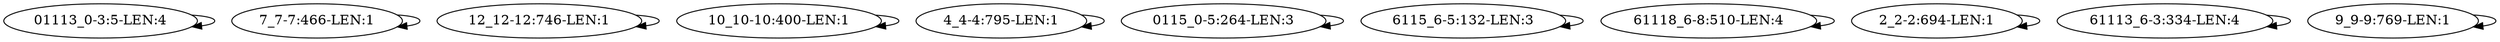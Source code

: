 digraph G {
    "01113_0-3:5-LEN:4" -> "01113_0-3:5-LEN:4";
    "7_7-7:466-LEN:1" -> "7_7-7:466-LEN:1";
    "12_12-12:746-LEN:1" -> "12_12-12:746-LEN:1";
    "10_10-10:400-LEN:1" -> "10_10-10:400-LEN:1";
    "4_4-4:795-LEN:1" -> "4_4-4:795-LEN:1";
    "0115_0-5:264-LEN:3" -> "0115_0-5:264-LEN:3";
    "6115_6-5:132-LEN:3" -> "6115_6-5:132-LEN:3";
    "61118_6-8:510-LEN:4" -> "61118_6-8:510-LEN:4";
    "2_2-2:694-LEN:1" -> "2_2-2:694-LEN:1";
    "61113_6-3:334-LEN:4" -> "61113_6-3:334-LEN:4";
    "9_9-9:769-LEN:1" -> "9_9-9:769-LEN:1";
}
